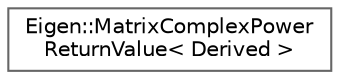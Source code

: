 digraph "Graphical Class Hierarchy"
{
 // LATEX_PDF_SIZE
  bgcolor="transparent";
  edge [fontname=Helvetica,fontsize=10,labelfontname=Helvetica,labelfontsize=10];
  node [fontname=Helvetica,fontsize=10,shape=box,height=0.2,width=0.4];
  rankdir="LR";
  Node0 [id="Node000000",label="Eigen::MatrixComplexPower\lReturnValue\< Derived \>",height=0.2,width=0.4,color="grey40", fillcolor="white", style="filled",URL="$classEigen_1_1MatrixComplexPowerReturnValue.html",tooltip=" "];
}
